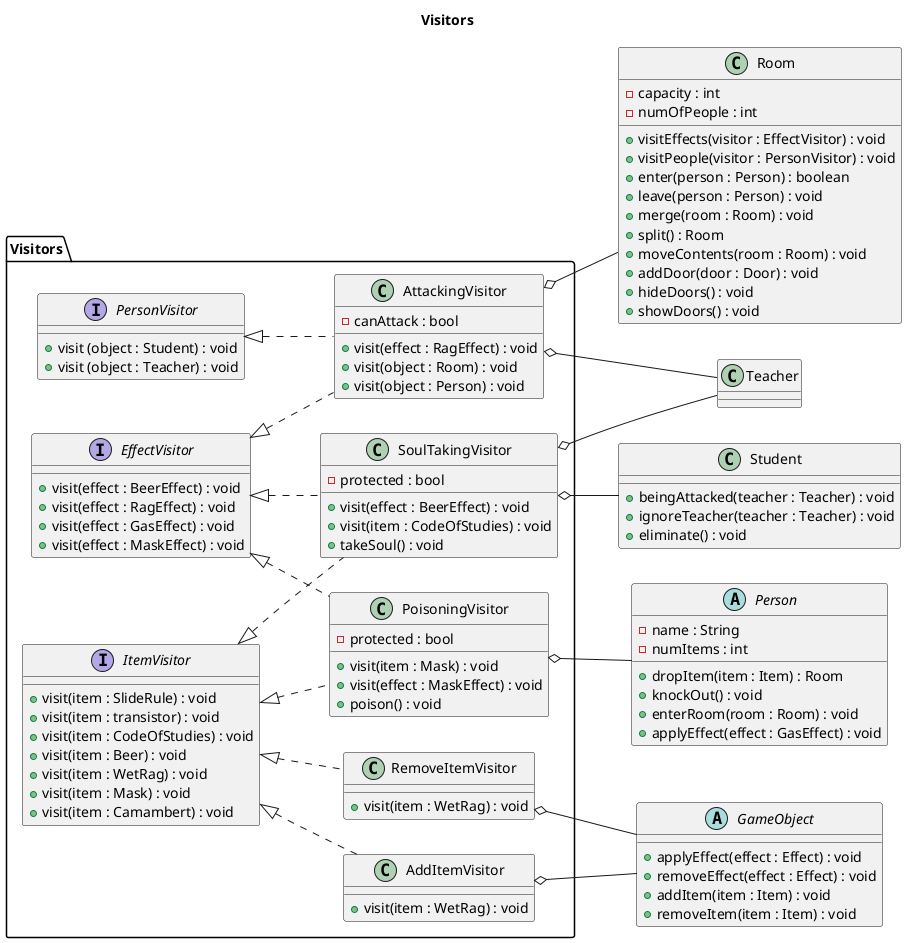 @startuml Visitors

title Visitors
left to right direction

package Visitors {
	interface EffectVisitor {
		+ visit(effect : BeerEffect) : void
		+ visit(effect : RagEffect) : void
		+ visit(effect : GasEffect) : void
		+ visit(effect : MaskEffect) : void
	}
	interface ItemVisitor {
		+ visit(item : SlideRule) : void
		+ visit(item : transistor) : void
		+ visit(item : CodeOfStudies) : void
		+ visit(item : Beer) : void
		+ visit(item : WetRag) : void
		+ visit(item : Mask) : void
		+ visit(item : Camambert) : void
	}
	interface PersonVisitor {
		+ visit (object : Student) : void
		+ visit (object : Teacher) : void
	}

	class SoulTakingVisitor {
		- protected : bool
		+ visit(effect : BeerEffect) : void
		+ visit(item : CodeOfStudies) : void
		+ takeSoul() : void
	}
	class PoisoningVisitor {
		- protected : bool
		+ visit(item : Mask) : void
		+ visit(effect : MaskEffect) : void
		+ poison() : void
	}
	class AttackingVisitor {
		- canAttack : bool
		+ visit(effect : RagEffect) : void
		+ visit(object : Room) : void
		+ visit(object : Person) : void
	}
	class AddItemVisitor {
		+ visit(item : WetRag) : void
	}
	class RemoveItemVisitor {
		+ visit(item : WetRag) : void
	}
}

abstract GameObject {
	+ applyEffect(effect : Effect) : void
	+ removeEffect(effect : Effect) : void
	+ addItem(item : Item) : void
	+ removeItem(item : Item) : void
}

abstract Person {
	- name : String
	- numItems : int
	+ dropItem(item : Item) : Room
	+ knockOut() : void
	+ enterRoom(room : Room) : void
	+ applyEffect(effect : GasEffect) : void
}

class Student {
	+ beingAttacked(teacher : Teacher) : void
	+ ignoreTeacher(teacher : Teacher) : void
	+ eliminate() : void
}
class Teacher

class Room {
	- capacity : int
	- numOfPeople : int
	+ visitEffects(visitor : EffectVisitor) : void
	+ visitPeople(visitor : PersonVisitor) : void
	+ enter(person : Person) : boolean
	+ leave(person : Person) : void
	+ merge(room : Room) : void
	+ split() : Room
	+ moveContents(room : Room) : void
	+ addDoor(door : Door) : void
	+ hideDoors() : void
	+ showDoors() : void
}

ItemVisitor <|.- SoulTakingVisitor
EffectVisitor <|.- SoulTakingVisitor

ItemVisitor <|.- PoisoningVisitor
EffectVisitor <|.- PoisoningVisitor

EffectVisitor <|.- AttackingVisitor
PersonVisitor <|.- AttackingVisitor

ItemVisitor <|.- AddItemVisitor
ItemVisitor <|.- RemoveItemVisitor

SoulTakingVisitor o-- Teacher
SoulTakingVisitor o-- Student

PoisoningVisitor o-- Person

AttackingVisitor o-- Teacher
AttackingVisitor o-- Room

AddItemVisitor o-- GameObject
RemoveItemVisitor o-- GameObject



@enduml